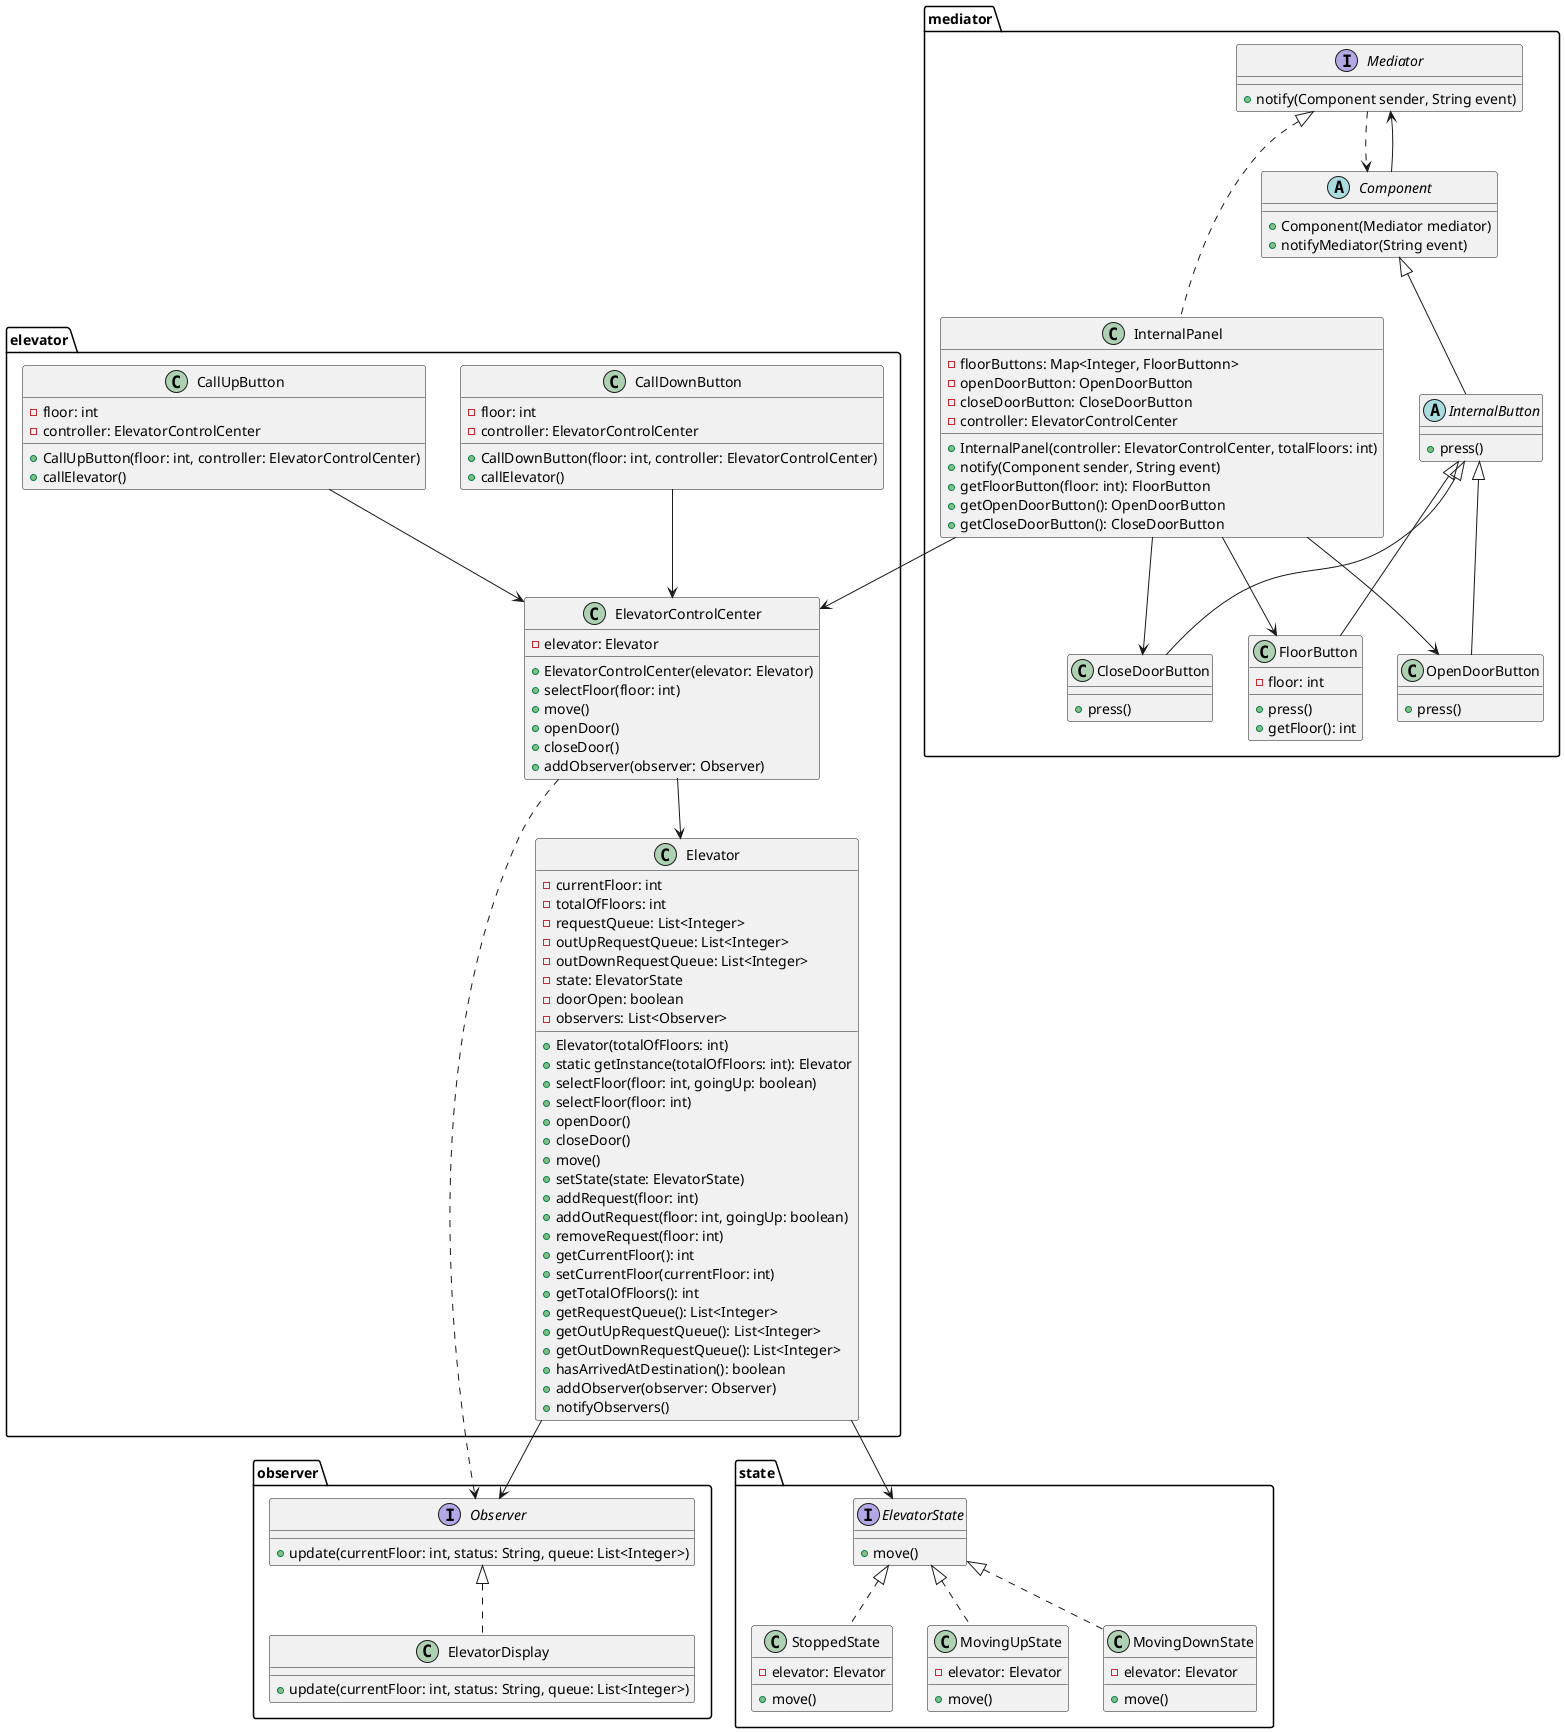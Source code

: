 @startuml

package observer {
    interface Observer {
        + update(currentFloor: int, status: String, queue: List<Integer>)
    }

    class ElevatorDisplay implements Observer {
        + update(currentFloor: int, status: String, queue: List<Integer>)
    }
}

package state {
    interface ElevatorState {
        + move()
    }

    class MovingUpState implements ElevatorState {
        - elevator: Elevator
        + move()
    }

    class MovingDownState implements ElevatorState {
        - elevator: Elevator
        + move()
    }

    class StoppedState implements ElevatorState {
        - elevator: Elevator
        + move()
    }
}

package mediator {

    interface Mediator {
        + notify(Component sender, String event)
    }

    class InternalPanel implements Mediator {
        - floorButtons: Map<Integer, FloorButtonn>
        - openDoorButton: OpenDoorButton
        - closeDoorButton: CloseDoorButton
        - controller: ElevatorControlCenter
        + InternalPanel(controller: ElevatorControlCenter, totalFloors: int)
        + notify(Component sender, String event)
        + getFloorButton(floor: int): FloorButton
        + getOpenDoorButton(): OpenDoorButton
        + getCloseDoorButton(): CloseDoorButton
    }

    abstract class Component {
        + Component(Mediator mediator)
        + notifyMediator(String event)
    }

    abstract class InternalButton extends Component {
        + press()
    }

    class OpenDoorButton extends InternalButton {
        + press()
    }

    class CloseDoorButton extends InternalButton {
        + press()
    }

    class FloorButton extends InternalButton {
        - floor: int
        + press()
        + getFloor(): int
    }
}

package elevator {
    class Elevator {
        - currentFloor: int
        - totalOfFloors: int
        - requestQueue: List<Integer>
        - outUpRequestQueue: List<Integer>
        - outDownRequestQueue: List<Integer>
        - state: ElevatorState
        - doorOpen: boolean
        - observers: List<Observer>
        + Elevator(totalOfFloors: int)
        + static getInstance(totalOfFloors: int): Elevator
        + selectFloor(floor: int, goingUp: boolean)
        + selectFloor(floor: int)
        + openDoor()
        + closeDoor()
        + move()
        + setState(state: ElevatorState)
        + addRequest(floor: int)
        + addOutRequest(floor: int, goingUp: boolean)
        + removeRequest(floor: int)
        + getCurrentFloor(): int
        + setCurrentFloor(currentFloor: int)
        + getTotalOfFloors(): int
        + getRequestQueue(): List<Integer>
        + getOutUpRequestQueue(): List<Integer>
        + getOutDownRequestQueue(): List<Integer>
        + hasArrivedAtDestination(): boolean
        + addObserver(observer: Observer)
        + notifyObservers()
    }

    class CallDownButton {
        - floor: int
        - controller: ElevatorControlCenter
        + CallDownButton(floor: int, controller: ElevatorControlCenter)
        + callElevator()
    }

    class CallUpButton {
        - floor: int
        - controller: ElevatorControlCenter
        + CallUpButton(floor: int, controller: ElevatorControlCenter)
        + callElevator()
    }


    class ElevatorControlCenter {
        - elevator: Elevator
        + ElevatorControlCenter(elevator: Elevator)
        + selectFloor(floor: int)
        + move()
        + openDoor()
        + closeDoor()
        + addObserver(observer: Observer)
    }
}

CallDownButton --> ElevatorControlCenter
CallUpButton --> ElevatorControlCenter
ElevatorControlCenter --> Elevator
ElevatorControlCenter ..> Observer
InternalPanel --> ElevatorControlCenter
InternalPanel --> OpenDoorButton
InternalPanel --> CloseDoorButton
InternalPanel --> FloorButton
Elevator --> ElevatorState
Elevator --> Observer
Mediator ..> Component
Component --> Mediator

@enduml
